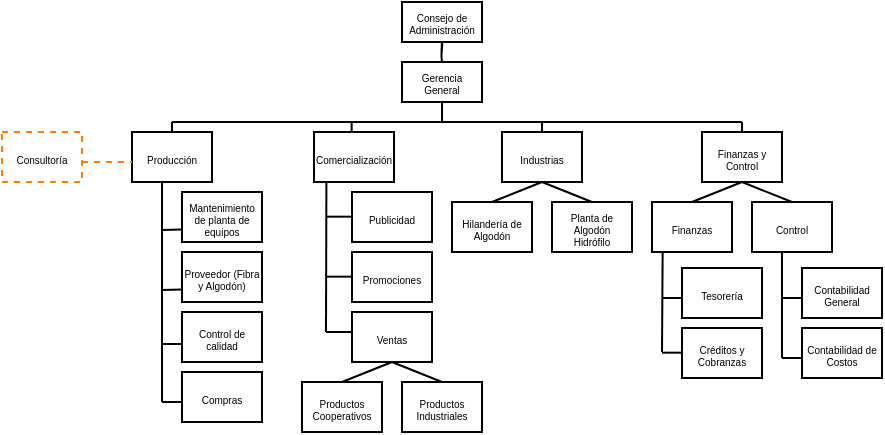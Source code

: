 <mxfile version="21.6.8" type="device">
  <diagram id="prtHgNgQTEPvFCAcTncT" name="Page-1">
    <mxGraphModel dx="352" dy="213" grid="1" gridSize="5" guides="1" tooltips="1" connect="1" arrows="1" fold="1" page="1" pageScale="1" pageWidth="1600" pageHeight="900" background="none" math="0" shadow="0">
      <root>
        <mxCell id="0" />
        <mxCell id="1" parent="0" />
        <mxCell id="bg21X9tkaUSZAUKivtD--1" value="Gerencia General" style="rounded=0;whiteSpace=wrap;html=1;fontSize=5;" parent="1" vertex="1">
          <mxGeometry x="380" y="45" width="40" height="20" as="geometry" />
        </mxCell>
        <mxCell id="bg21X9tkaUSZAUKivtD--8" value="Control" style="rounded=0;whiteSpace=wrap;html=1;fontSize=5;" parent="1" vertex="1">
          <mxGeometry x="555" y="115" width="40" height="25" as="geometry" />
        </mxCell>
        <mxCell id="bg21X9tkaUSZAUKivtD--9" value="Control de calidad" style="rounded=0;whiteSpace=wrap;html=1;fontSize=5;" parent="1" vertex="1">
          <mxGeometry x="270" y="170" width="40" height="25" as="geometry" />
        </mxCell>
        <mxCell id="bg21X9tkaUSZAUKivtD--10" value="Proveedor (Fibra y Algodón)" style="rounded=0;whiteSpace=wrap;html=1;fontSize=5;" parent="1" vertex="1">
          <mxGeometry x="270" y="140" width="40" height="25" as="geometry" />
        </mxCell>
        <mxCell id="bg21X9tkaUSZAUKivtD--16" value="Mantenimiento de planta de equipos" style="rounded=0;whiteSpace=wrap;html=1;fontSize=5;" parent="1" vertex="1">
          <mxGeometry x="270" y="110" width="40" height="25" as="geometry" />
        </mxCell>
        <mxCell id="bg21X9tkaUSZAUKivtD--18" value="" style="endArrow=none;html=1;rounded=0;" parent="1" edge="1">
          <mxGeometry width="50" height="50" relative="1" as="geometry">
            <mxPoint x="400" y="75" as="sourcePoint" />
            <mxPoint x="400" y="65" as="targetPoint" />
          </mxGeometry>
        </mxCell>
        <mxCell id="bg21X9tkaUSZAUKivtD--39" value="Producción" style="rounded=0;whiteSpace=wrap;html=1;fontSize=5;" parent="1" vertex="1">
          <mxGeometry x="245" y="80" width="40" height="25" as="geometry" />
        </mxCell>
        <mxCell id="bg21X9tkaUSZAUKivtD--40" value="Finanzas y Control" style="rounded=0;whiteSpace=wrap;html=1;fontSize=5;" parent="1" vertex="1">
          <mxGeometry x="530" y="80" width="40" height="25" as="geometry" />
        </mxCell>
        <mxCell id="bg21X9tkaUSZAUKivtD--41" value="Comercialización" style="rounded=0;whiteSpace=wrap;html=1;fontSize=5;" parent="1" vertex="1">
          <mxGeometry x="336" y="80" width="40" height="25" as="geometry" />
        </mxCell>
        <mxCell id="bg21X9tkaUSZAUKivtD--42" value="Compras" style="rounded=0;whiteSpace=wrap;html=1;fontSize=5;" parent="1" vertex="1">
          <mxGeometry x="270" y="200" width="40" height="25" as="geometry" />
        </mxCell>
        <mxCell id="bg21X9tkaUSZAUKivtD--43" value="Tesorería" style="rounded=0;whiteSpace=wrap;html=1;fontSize=5;" parent="1" vertex="1">
          <mxGeometry x="520" y="148" width="40" height="25" as="geometry" />
        </mxCell>
        <mxCell id="bg21X9tkaUSZAUKivtD--44" value="" style="endArrow=none;html=1;rounded=0;" parent="1" edge="1">
          <mxGeometry width="50" height="50" relative="1" as="geometry">
            <mxPoint x="265" y="75" as="sourcePoint" />
            <mxPoint x="550" y="75" as="targetPoint" />
            <Array as="points">
              <mxPoint x="400" y="75" />
            </Array>
          </mxGeometry>
        </mxCell>
        <mxCell id="bg21X9tkaUSZAUKivtD--45" value="" style="endArrow=none;html=1;rounded=0;exitX=0.5;exitY=0;exitDx=0;exitDy=0;" parent="1" source="bg21X9tkaUSZAUKivtD--39" edge="1">
          <mxGeometry width="50" height="50" relative="1" as="geometry">
            <mxPoint x="425" y="165" as="sourcePoint" />
            <mxPoint x="265" y="75" as="targetPoint" />
          </mxGeometry>
        </mxCell>
        <mxCell id="bg21X9tkaUSZAUKivtD--47" value="" style="endArrow=none;html=1;rounded=0;" parent="1" edge="1">
          <mxGeometry width="50" height="50" relative="1" as="geometry">
            <mxPoint x="354.83" y="80" as="sourcePoint" />
            <mxPoint x="354.83" y="75" as="targetPoint" />
          </mxGeometry>
        </mxCell>
        <mxCell id="bg21X9tkaUSZAUKivtD--48" value="" style="endArrow=none;html=1;rounded=0;exitX=0.5;exitY=0;exitDx=0;exitDy=0;" parent="1" source="bg21X9tkaUSZAUKivtD--40" edge="1">
          <mxGeometry width="50" height="50" relative="1" as="geometry">
            <mxPoint x="365" y="165" as="sourcePoint" />
            <mxPoint x="550" y="75" as="targetPoint" />
          </mxGeometry>
        </mxCell>
        <mxCell id="bg21X9tkaUSZAUKivtD--49" value="" style="endArrow=none;html=1;rounded=0;entryX=0.5;entryY=1;entryDx=0;entryDy=0;" parent="1" edge="1">
          <mxGeometry width="50" height="50" relative="1" as="geometry">
            <mxPoint x="260" y="215" as="sourcePoint" />
            <mxPoint x="260" y="105" as="targetPoint" />
          </mxGeometry>
        </mxCell>
        <mxCell id="bg21X9tkaUSZAUKivtD--51" value="" style="endArrow=none;html=1;rounded=0;entryX=0;entryY=0.75;entryDx=0;entryDy=0;" parent="1" target="bg21X9tkaUSZAUKivtD--16" edge="1">
          <mxGeometry width="50" height="50" relative="1" as="geometry">
            <mxPoint x="260" y="129" as="sourcePoint" />
            <mxPoint x="275" y="125" as="targetPoint" />
          </mxGeometry>
        </mxCell>
        <mxCell id="bg21X9tkaUSZAUKivtD--60" value="" style="endArrow=none;html=1;rounded=0;entryX=0.5;entryY=1;entryDx=0;entryDy=0;exitX=0.5;exitY=0;exitDx=0;exitDy=0;" parent="1" source="7cUdnHOEPG1iPGDejOsI-14" target="bg21X9tkaUSZAUKivtD--40" edge="1">
          <mxGeometry width="50" height="50" relative="1" as="geometry">
            <mxPoint x="525" y="115" as="sourcePoint" />
            <mxPoint x="530" y="105" as="targetPoint" />
          </mxGeometry>
        </mxCell>
        <mxCell id="bg21X9tkaUSZAUKivtD--73" value="Ventas" style="rounded=0;whiteSpace=wrap;html=1;fontSize=5;" parent="1" vertex="1">
          <mxGeometry x="355" y="170" width="40" height="25" as="geometry" />
        </mxCell>
        <mxCell id="bg21X9tkaUSZAUKivtD--74" value="Productos Cooperativos" style="rounded=0;whiteSpace=wrap;html=1;fontSize=5;" parent="1" vertex="1">
          <mxGeometry x="330" y="205" width="40" height="25" as="geometry" />
        </mxCell>
        <mxCell id="bg21X9tkaUSZAUKivtD--75" value="Productos Industriales" style="rounded=0;whiteSpace=wrap;html=1;fontSize=5;" parent="1" vertex="1">
          <mxGeometry x="380" y="205" width="40" height="25" as="geometry" />
        </mxCell>
        <mxCell id="bg21X9tkaUSZAUKivtD--76" value="" style="endArrow=none;html=1;rounded=0;entryX=0.5;entryY=1;entryDx=0;entryDy=0;exitX=0.5;exitY=0;exitDx=0;exitDy=0;" parent="1" source="bg21X9tkaUSZAUKivtD--74" target="bg21X9tkaUSZAUKivtD--73" edge="1">
          <mxGeometry width="50" height="50" relative="1" as="geometry">
            <mxPoint x="315" y="270" as="sourcePoint" />
            <mxPoint x="365" y="220" as="targetPoint" />
          </mxGeometry>
        </mxCell>
        <mxCell id="bg21X9tkaUSZAUKivtD--77" value="" style="endArrow=none;html=1;rounded=0;entryX=0.5;entryY=1;entryDx=0;entryDy=0;exitX=0.5;exitY=0;exitDx=0;exitDy=0;" parent="1" source="bg21X9tkaUSZAUKivtD--75" target="bg21X9tkaUSZAUKivtD--73" edge="1">
          <mxGeometry width="50" height="50" relative="1" as="geometry">
            <mxPoint x="315" y="270" as="sourcePoint" />
            <mxPoint x="365" y="220" as="targetPoint" />
          </mxGeometry>
        </mxCell>
        <mxCell id="bg21X9tkaUSZAUKivtD--79" value="Industrias" style="rounded=0;whiteSpace=wrap;html=1;fontSize=5;" parent="1" vertex="1">
          <mxGeometry x="430" y="80" width="40" height="25" as="geometry" />
        </mxCell>
        <mxCell id="bg21X9tkaUSZAUKivtD--81" value="Hilandería de Algodón" style="rounded=0;whiteSpace=wrap;html=1;fontSize=5;" parent="1" vertex="1">
          <mxGeometry x="405" y="115" width="40" height="25" as="geometry" />
        </mxCell>
        <mxCell id="bg21X9tkaUSZAUKivtD--85" value="Planta de Algodón Hidrófilo" style="rounded=0;whiteSpace=wrap;html=1;fontSize=5;" parent="1" vertex="1">
          <mxGeometry x="455" y="115" width="40" height="25" as="geometry" />
        </mxCell>
        <mxCell id="bg21X9tkaUSZAUKivtD--87" value="" style="endArrow=none;html=1;rounded=0;exitX=0.5;exitY=0;exitDx=0;exitDy=0;entryX=0.5;entryY=1;entryDx=0;entryDy=0;" parent="1" source="bg21X9tkaUSZAUKivtD--8" target="bg21X9tkaUSZAUKivtD--40" edge="1">
          <mxGeometry width="50" height="50" relative="1" as="geometry">
            <mxPoint x="575" y="140" as="sourcePoint" />
            <mxPoint x="530" y="130" as="targetPoint" />
          </mxGeometry>
        </mxCell>
        <mxCell id="kjkgU98nhni_tzu0HvUh-3" value="" style="endArrow=none;html=1;rounded=0;entryX=0.5;entryY=0;entryDx=0;entryDy=0;" parent="1" target="bg21X9tkaUSZAUKivtD--79" edge="1">
          <mxGeometry width="50" height="50" relative="1" as="geometry">
            <mxPoint x="450" y="75" as="sourcePoint" />
            <mxPoint x="420" y="95" as="targetPoint" />
          </mxGeometry>
        </mxCell>
        <mxCell id="kjkgU98nhni_tzu0HvUh-11" value="" style="endArrow=none;html=1;rounded=0;exitX=0;exitY=0.75;exitDx=0;exitDy=0;" parent="1" source="bg21X9tkaUSZAUKivtD--10" edge="1">
          <mxGeometry width="50" height="50" relative="1" as="geometry">
            <mxPoint x="275" y="160" as="sourcePoint" />
            <mxPoint x="260" y="159" as="targetPoint" />
          </mxGeometry>
        </mxCell>
        <mxCell id="kjkgU98nhni_tzu0HvUh-17" value="" style="endArrow=none;html=1;rounded=0;exitX=-0.01;exitY=0.64;exitDx=0;exitDy=0;exitPerimeter=0;" parent="1" source="bg21X9tkaUSZAUKivtD--9" edge="1">
          <mxGeometry width="50" height="50" relative="1" as="geometry">
            <mxPoint x="210" y="165" as="sourcePoint" />
            <mxPoint x="260" y="186" as="targetPoint" />
          </mxGeometry>
        </mxCell>
        <mxCell id="kjkgU98nhni_tzu0HvUh-18" value="" style="endArrow=none;html=1;rounded=0;exitX=0.5;exitY=0;exitDx=0;exitDy=0;entryX=0.5;entryY=1;entryDx=0;entryDy=0;" parent="1" source="bg21X9tkaUSZAUKivtD--81" target="bg21X9tkaUSZAUKivtD--79" edge="1">
          <mxGeometry width="50" height="50" relative="1" as="geometry">
            <mxPoint x="405" y="115" as="sourcePoint" />
            <mxPoint x="495" y="55" as="targetPoint" />
          </mxGeometry>
        </mxCell>
        <mxCell id="kjkgU98nhni_tzu0HvUh-19" value="" style="endArrow=none;html=1;rounded=0;exitX=0.5;exitY=0;exitDx=0;exitDy=0;" parent="1" source="bg21X9tkaUSZAUKivtD--85" edge="1">
          <mxGeometry width="50" height="50" relative="1" as="geometry">
            <mxPoint x="445" y="105" as="sourcePoint" />
            <mxPoint x="450" y="105" as="targetPoint" />
          </mxGeometry>
        </mxCell>
        <mxCell id="kjkgU98nhni_tzu0HvUh-20" value="" style="endArrow=none;dashed=1;html=1;strokeWidth=1;rounded=0;strokeColor=#FF8000;" parent="1" edge="1">
          <mxGeometry width="50" height="50" relative="1" as="geometry">
            <mxPoint x="220" y="95" as="sourcePoint" />
            <mxPoint x="245" y="95" as="targetPoint" />
          </mxGeometry>
        </mxCell>
        <mxCell id="kjkgU98nhni_tzu0HvUh-21" value="Consultoría" style="rounded=0;whiteSpace=wrap;html=1;fontSize=5;strokeColor=#FF8000;dashed=1;" parent="1" vertex="1">
          <mxGeometry x="180" y="80" width="40" height="25" as="geometry" />
        </mxCell>
        <mxCell id="7cUdnHOEPG1iPGDejOsI-1" value="Consejo de Administración" style="rounded=0;whiteSpace=wrap;html=1;fontSize=5;" parent="1" vertex="1">
          <mxGeometry x="380" y="15" width="40" height="20" as="geometry" />
        </mxCell>
        <mxCell id="7cUdnHOEPG1iPGDejOsI-2" value="" style="endArrow=none;html=1;rounded=0;sketch=1;hachureGap=4;jiggle=2;curveFitting=1;fontFamily=Architects Daughter;fontSource=https%3A%2F%2Ffonts.googleapis.com%2Fcss%3Ffamily%3DArchitects%2BDaughter;fontSize=16;entryX=0.5;entryY=1;entryDx=0;entryDy=0;exitX=0.5;exitY=0;exitDx=0;exitDy=0;" parent="1" source="bg21X9tkaUSZAUKivtD--1" target="7cUdnHOEPG1iPGDejOsI-1" edge="1">
          <mxGeometry width="50" height="50" relative="1" as="geometry">
            <mxPoint x="365" y="115" as="sourcePoint" />
            <mxPoint x="415" y="65" as="targetPoint" />
          </mxGeometry>
        </mxCell>
        <mxCell id="7cUdnHOEPG1iPGDejOsI-5" value="" style="endArrow=none;html=1;rounded=0;entryX=0.155;entryY=1;entryDx=0;entryDy=0;entryPerimeter=0;" parent="1" target="bg21X9tkaUSZAUKivtD--41" edge="1">
          <mxGeometry width="50" height="50" relative="1" as="geometry">
            <mxPoint x="342" y="180" as="sourcePoint" />
            <mxPoint x="324.5" y="110" as="targetPoint" />
          </mxGeometry>
        </mxCell>
        <mxCell id="7cUdnHOEPG1iPGDejOsI-6" value="" style="endArrow=none;html=1;rounded=0;entryX=0;entryY=0.4;entryDx=0;entryDy=0;entryPerimeter=0;" parent="1" target="bg21X9tkaUSZAUKivtD--73" edge="1">
          <mxGeometry width="50" height="50" relative="1" as="geometry">
            <mxPoint x="342" y="180" as="sourcePoint" />
            <mxPoint x="352" y="180" as="targetPoint" />
          </mxGeometry>
        </mxCell>
        <mxCell id="7cUdnHOEPG1iPGDejOsI-8" value="Publicidad" style="rounded=0;whiteSpace=wrap;html=1;fontSize=5;" parent="1" vertex="1">
          <mxGeometry x="355" y="110" width="40" height="25" as="geometry" />
        </mxCell>
        <mxCell id="7cUdnHOEPG1iPGDejOsI-9" value="Promociones" style="rounded=0;whiteSpace=wrap;html=1;fontSize=5;" parent="1" vertex="1">
          <mxGeometry x="355" y="140" width="40" height="25" as="geometry" />
        </mxCell>
        <mxCell id="7cUdnHOEPG1iPGDejOsI-10" value="" style="endArrow=none;html=1;rounded=0;entryX=0;entryY=0.4;entryDx=0;entryDy=0;entryPerimeter=0;" parent="1" edge="1">
          <mxGeometry width="50" height="50" relative="1" as="geometry">
            <mxPoint x="342" y="122.33" as="sourcePoint" />
            <mxPoint x="355" y="122.33" as="targetPoint" />
          </mxGeometry>
        </mxCell>
        <mxCell id="7cUdnHOEPG1iPGDejOsI-11" value="" style="endArrow=none;html=1;rounded=0;entryX=0;entryY=0.4;entryDx=0;entryDy=0;entryPerimeter=0;" parent="1" edge="1">
          <mxGeometry width="50" height="50" relative="1" as="geometry">
            <mxPoint x="342" y="152.33" as="sourcePoint" />
            <mxPoint x="355" y="152.33" as="targetPoint" />
          </mxGeometry>
        </mxCell>
        <mxCell id="7cUdnHOEPG1iPGDejOsI-12" value="" style="endArrow=none;html=1;rounded=0;exitX=0;exitY=0.6;exitDx=0;exitDy=0;exitPerimeter=0;" parent="1" edge="1">
          <mxGeometry width="50" height="50" relative="1" as="geometry">
            <mxPoint x="270" y="215" as="sourcePoint" />
            <mxPoint x="260" y="215" as="targetPoint" />
          </mxGeometry>
        </mxCell>
        <mxCell id="7cUdnHOEPG1iPGDejOsI-13" value="" style="endArrow=none;html=1;rounded=0;exitX=0;exitY=0.6;exitDx=0;exitDy=0;exitPerimeter=0;" parent="1" edge="1">
          <mxGeometry width="50" height="50" relative="1" as="geometry">
            <mxPoint x="520" y="163" as="sourcePoint" />
            <mxPoint x="510" y="163" as="targetPoint" />
          </mxGeometry>
        </mxCell>
        <mxCell id="7cUdnHOEPG1iPGDejOsI-14" value="Finanzas" style="rounded=0;whiteSpace=wrap;html=1;fontSize=5;" parent="1" vertex="1">
          <mxGeometry x="505" y="115" width="40" height="25" as="geometry" />
        </mxCell>
        <mxCell id="7cUdnHOEPG1iPGDejOsI-16" value="" style="endArrow=none;html=1;rounded=0;entryX=0.133;entryY=1.08;entryDx=0;entryDy=0;entryPerimeter=0;" parent="1" edge="1">
          <mxGeometry width="50" height="50" relative="1" as="geometry">
            <mxPoint x="510" y="190" as="sourcePoint" />
            <mxPoint x="510.32" y="140" as="targetPoint" />
          </mxGeometry>
        </mxCell>
        <mxCell id="7cUdnHOEPG1iPGDejOsI-17" value="Contabilidad General" style="rounded=0;whiteSpace=wrap;html=1;fontSize=5;" parent="1" vertex="1">
          <mxGeometry x="580" y="148" width="40" height="25" as="geometry" />
        </mxCell>
        <mxCell id="7cUdnHOEPG1iPGDejOsI-18" value="Contabilidad de Costos" style="rounded=0;whiteSpace=wrap;html=1;fontSize=5;" parent="1" vertex="1">
          <mxGeometry x="580" y="178" width="40" height="25" as="geometry" />
        </mxCell>
        <mxCell id="7cUdnHOEPG1iPGDejOsI-19" value="" style="endArrow=none;html=1;rounded=0;exitX=0;exitY=0.6;exitDx=0;exitDy=0;exitPerimeter=0;" parent="1" edge="1">
          <mxGeometry width="50" height="50" relative="1" as="geometry">
            <mxPoint x="580" y="163" as="sourcePoint" />
            <mxPoint x="570" y="163" as="targetPoint" />
          </mxGeometry>
        </mxCell>
        <mxCell id="7cUdnHOEPG1iPGDejOsI-20" value="" style="endArrow=none;html=1;rounded=0;exitX=0;exitY=0.6;exitDx=0;exitDy=0;exitPerimeter=0;" parent="1" edge="1">
          <mxGeometry width="50" height="50" relative="1" as="geometry">
            <mxPoint x="580" y="193" as="sourcePoint" />
            <mxPoint x="570" y="193" as="targetPoint" />
          </mxGeometry>
        </mxCell>
        <mxCell id="7cUdnHOEPG1iPGDejOsI-21" value="" style="endArrow=none;html=1;rounded=0;entryX=0.133;entryY=1.08;entryDx=0;entryDy=0;entryPerimeter=0;" parent="1" edge="1">
          <mxGeometry width="50" height="50" relative="1" as="geometry">
            <mxPoint x="570" y="193" as="sourcePoint" />
            <mxPoint x="570" y="140" as="targetPoint" />
          </mxGeometry>
        </mxCell>
        <mxCell id="7cUdnHOEPG1iPGDejOsI-22" value="Créditos y Cobranzas" style="rounded=0;whiteSpace=wrap;html=1;fontSize=5;" parent="1" vertex="1">
          <mxGeometry x="520" y="178" width="40" height="25" as="geometry" />
        </mxCell>
        <mxCell id="7cUdnHOEPG1iPGDejOsI-23" value="" style="endArrow=none;html=1;rounded=0;exitX=0;exitY=0.6;exitDx=0;exitDy=0;exitPerimeter=0;" parent="1" edge="1">
          <mxGeometry width="50" height="50" relative="1" as="geometry">
            <mxPoint x="520" y="190.33" as="sourcePoint" />
            <mxPoint x="510" y="190.33" as="targetPoint" />
          </mxGeometry>
        </mxCell>
      </root>
    </mxGraphModel>
  </diagram>
</mxfile>
